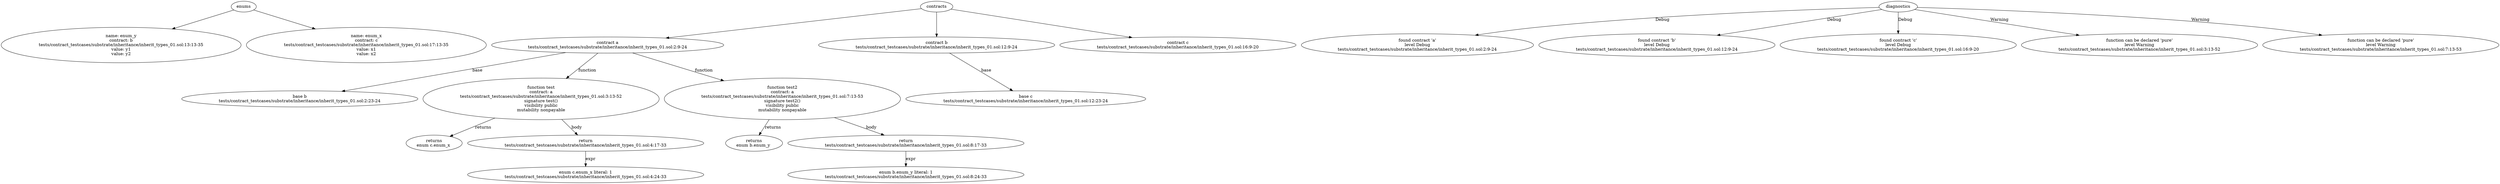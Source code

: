 strict digraph "tests/contract_testcases/substrate/inheritance/inherit_types_01.sol" {
	enum_y [label="name: enum_y\ncontract: b\ntests/contract_testcases/substrate/inheritance/inherit_types_01.sol:13:13-35\nvalue: y1\nvalue: y2"]
	enum_x [label="name: enum_x\ncontract: c\ntests/contract_testcases/substrate/inheritance/inherit_types_01.sol:17:13-35\nvalue: x1\nvalue: x2"]
	contract [label="contract a\ntests/contract_testcases/substrate/inheritance/inherit_types_01.sol:2:9-24"]
	base [label="base b\ntests/contract_testcases/substrate/inheritance/inherit_types_01.sol:2:23-24"]
	test [label="function test\ncontract: a\ntests/contract_testcases/substrate/inheritance/inherit_types_01.sol:3:13-52\nsignature test()\nvisibility public\nmutability nonpayable"]
	returns [label="returns\nenum c.enum_x "]
	return [label="return\ntests/contract_testcases/substrate/inheritance/inherit_types_01.sol:4:17-33"]
	number_literal [label="enum c.enum_x literal: 1\ntests/contract_testcases/substrate/inheritance/inherit_types_01.sol:4:24-33"]
	test2 [label="function test2\ncontract: a\ntests/contract_testcases/substrate/inheritance/inherit_types_01.sol:7:13-53\nsignature test2()\nvisibility public\nmutability nonpayable"]
	returns_11 [label="returns\nenum b.enum_y "]
	return_12 [label="return\ntests/contract_testcases/substrate/inheritance/inherit_types_01.sol:8:17-33"]
	number_literal_13 [label="enum b.enum_y literal: 1\ntests/contract_testcases/substrate/inheritance/inherit_types_01.sol:8:24-33"]
	contract_14 [label="contract b\ntests/contract_testcases/substrate/inheritance/inherit_types_01.sol:12:9-24"]
	base_15 [label="base c\ntests/contract_testcases/substrate/inheritance/inherit_types_01.sol:12:23-24"]
	contract_16 [label="contract c\ntests/contract_testcases/substrate/inheritance/inherit_types_01.sol:16:9-20"]
	diagnostic [label="found contract 'a'\nlevel Debug\ntests/contract_testcases/substrate/inheritance/inherit_types_01.sol:2:9-24"]
	diagnostic_19 [label="found contract 'b'\nlevel Debug\ntests/contract_testcases/substrate/inheritance/inherit_types_01.sol:12:9-24"]
	diagnostic_20 [label="found contract 'c'\nlevel Debug\ntests/contract_testcases/substrate/inheritance/inherit_types_01.sol:16:9-20"]
	diagnostic_21 [label="function can be declared 'pure'\nlevel Warning\ntests/contract_testcases/substrate/inheritance/inherit_types_01.sol:3:13-52"]
	diagnostic_22 [label="function can be declared 'pure'\nlevel Warning\ntests/contract_testcases/substrate/inheritance/inherit_types_01.sol:7:13-53"]
	enums -> enum_y
	enums -> enum_x
	contracts -> contract
	contract -> base [label="base"]
	contract -> test [label="function"]
	test -> returns [label="returns"]
	test -> return [label="body"]
	return -> number_literal [label="expr"]
	contract -> test2 [label="function"]
	test2 -> returns_11 [label="returns"]
	test2 -> return_12 [label="body"]
	return_12 -> number_literal_13 [label="expr"]
	contracts -> contract_14
	contract_14 -> base_15 [label="base"]
	contracts -> contract_16
	diagnostics -> diagnostic [label="Debug"]
	diagnostics -> diagnostic_19 [label="Debug"]
	diagnostics -> diagnostic_20 [label="Debug"]
	diagnostics -> diagnostic_21 [label="Warning"]
	diagnostics -> diagnostic_22 [label="Warning"]
}
